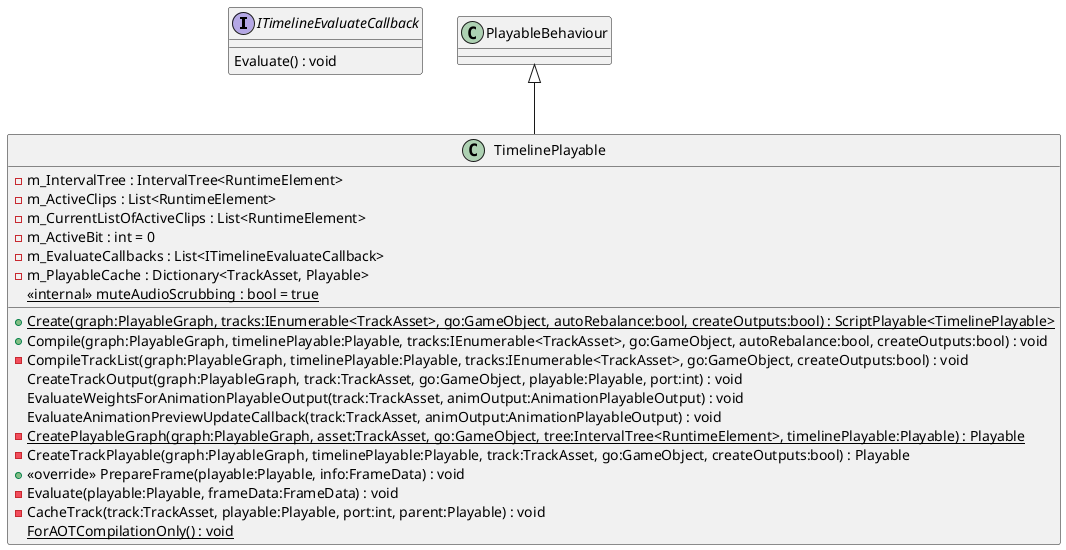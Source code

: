 @startuml
interface ITimelineEvaluateCallback {
    Evaluate() : void
}
class TimelinePlayable {
    - m_IntervalTree : IntervalTree<RuntimeElement>
    - m_ActiveClips : List<RuntimeElement>
    - m_CurrentListOfActiveClips : List<RuntimeElement>
    - m_ActiveBit : int = 0
    - m_EvaluateCallbacks : List<ITimelineEvaluateCallback>
    - m_PlayableCache : Dictionary<TrackAsset, Playable>
    <<internal>> {static} muteAudioScrubbing : bool = true
    + {static} Create(graph:PlayableGraph, tracks:IEnumerable<TrackAsset>, go:GameObject, autoRebalance:bool, createOutputs:bool) : ScriptPlayable<TimelinePlayable>
    + Compile(graph:PlayableGraph, timelinePlayable:Playable, tracks:IEnumerable<TrackAsset>, go:GameObject, autoRebalance:bool, createOutputs:bool) : void
    - CompileTrackList(graph:PlayableGraph, timelinePlayable:Playable, tracks:IEnumerable<TrackAsset>, go:GameObject, createOutputs:bool) : void
    CreateTrackOutput(graph:PlayableGraph, track:TrackAsset, go:GameObject, playable:Playable, port:int) : void
    EvaluateWeightsForAnimationPlayableOutput(track:TrackAsset, animOutput:AnimationPlayableOutput) : void
    EvaluateAnimationPreviewUpdateCallback(track:TrackAsset, animOutput:AnimationPlayableOutput) : void
    - {static} CreatePlayableGraph(graph:PlayableGraph, asset:TrackAsset, go:GameObject, tree:IntervalTree<RuntimeElement>, timelinePlayable:Playable) : Playable
    - CreateTrackPlayable(graph:PlayableGraph, timelinePlayable:Playable, track:TrackAsset, go:GameObject, createOutputs:bool) : Playable
    + <<override>> PrepareFrame(playable:Playable, info:FrameData) : void
    - Evaluate(playable:Playable, frameData:FrameData) : void
    - CacheTrack(track:TrackAsset, playable:Playable, port:int, parent:Playable) : void
    {static} ForAOTCompilationOnly() : void
}
PlayableBehaviour <|-- TimelinePlayable
@enduml
